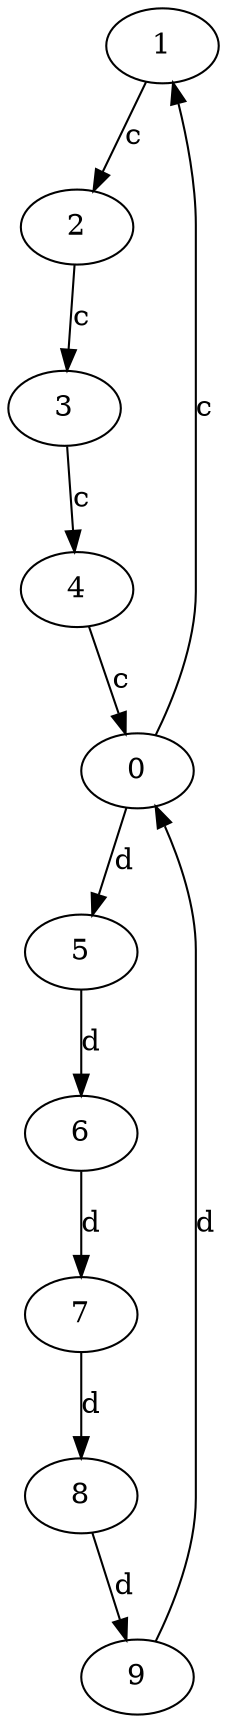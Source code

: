 digraph  {
1;
2;
3;
4;
0;
5;
6;
7;
8;
9;
1 -> 2  [key=0, label=c];
2 -> 3  [key=0, label=c];
3 -> 4  [key=0, label=c];
4 -> 0  [key=0, label=c];
0 -> 1  [key=0, label=c];
0 -> 5  [key=0, label=d];
5 -> 6  [key=0, label=d];
6 -> 7  [key=0, label=d];
7 -> 8  [key=0, label=d];
8 -> 9  [key=0, label=d];
9 -> 0  [key=0, label=d];
}
